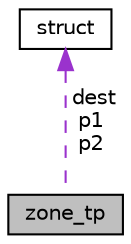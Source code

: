 digraph "zone_tp"
{
 // LATEX_PDF_SIZE
  edge [fontname="Helvetica",fontsize="10",labelfontname="Helvetica",labelfontsize="10"];
  node [fontname="Helvetica",fontsize="10",shape=record];
  Node1 [label="zone_tp",height=0.2,width=0.4,color="black", fillcolor="grey75", style="filled", fontcolor="black",tooltip="Structure représentant une zone de tp."];
  Node2 -> Node1 [dir="back",color="darkorchid3",fontsize="10",style="dashed",label=" dest\np1\np2" ];
  Node2 [label="struct",height=0.2,width=0.4,color="black", fillcolor="white", style="filled",URL="$dc/d9f/structstruct.html",tooltip="Structure de liste d'objets."];
}
